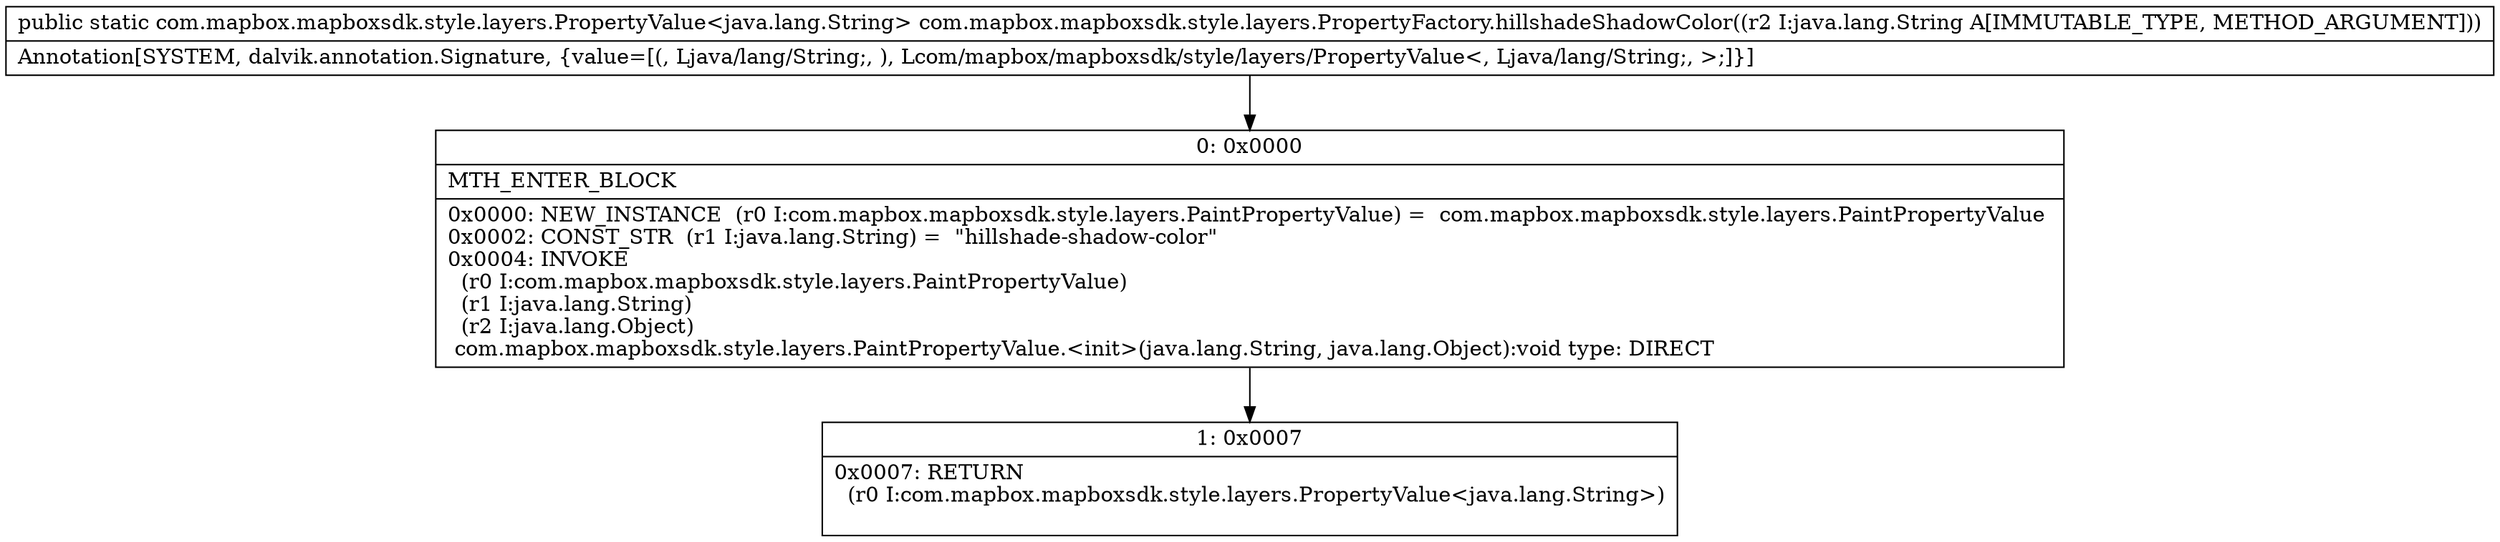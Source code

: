 digraph "CFG forcom.mapbox.mapboxsdk.style.layers.PropertyFactory.hillshadeShadowColor(Ljava\/lang\/String;)Lcom\/mapbox\/mapboxsdk\/style\/layers\/PropertyValue;" {
Node_0 [shape=record,label="{0\:\ 0x0000|MTH_ENTER_BLOCK\l|0x0000: NEW_INSTANCE  (r0 I:com.mapbox.mapboxsdk.style.layers.PaintPropertyValue) =  com.mapbox.mapboxsdk.style.layers.PaintPropertyValue \l0x0002: CONST_STR  (r1 I:java.lang.String) =  \"hillshade\-shadow\-color\" \l0x0004: INVOKE  \l  (r0 I:com.mapbox.mapboxsdk.style.layers.PaintPropertyValue)\l  (r1 I:java.lang.String)\l  (r2 I:java.lang.Object)\l com.mapbox.mapboxsdk.style.layers.PaintPropertyValue.\<init\>(java.lang.String, java.lang.Object):void type: DIRECT \l}"];
Node_1 [shape=record,label="{1\:\ 0x0007|0x0007: RETURN  \l  (r0 I:com.mapbox.mapboxsdk.style.layers.PropertyValue\<java.lang.String\>)\l \l}"];
MethodNode[shape=record,label="{public static com.mapbox.mapboxsdk.style.layers.PropertyValue\<java.lang.String\> com.mapbox.mapboxsdk.style.layers.PropertyFactory.hillshadeShadowColor((r2 I:java.lang.String A[IMMUTABLE_TYPE, METHOD_ARGUMENT]))  | Annotation[SYSTEM, dalvik.annotation.Signature, \{value=[(, Ljava\/lang\/String;, ), Lcom\/mapbox\/mapboxsdk\/style\/layers\/PropertyValue\<, Ljava\/lang\/String;, \>;]\}]\l}"];
MethodNode -> Node_0;
Node_0 -> Node_1;
}

